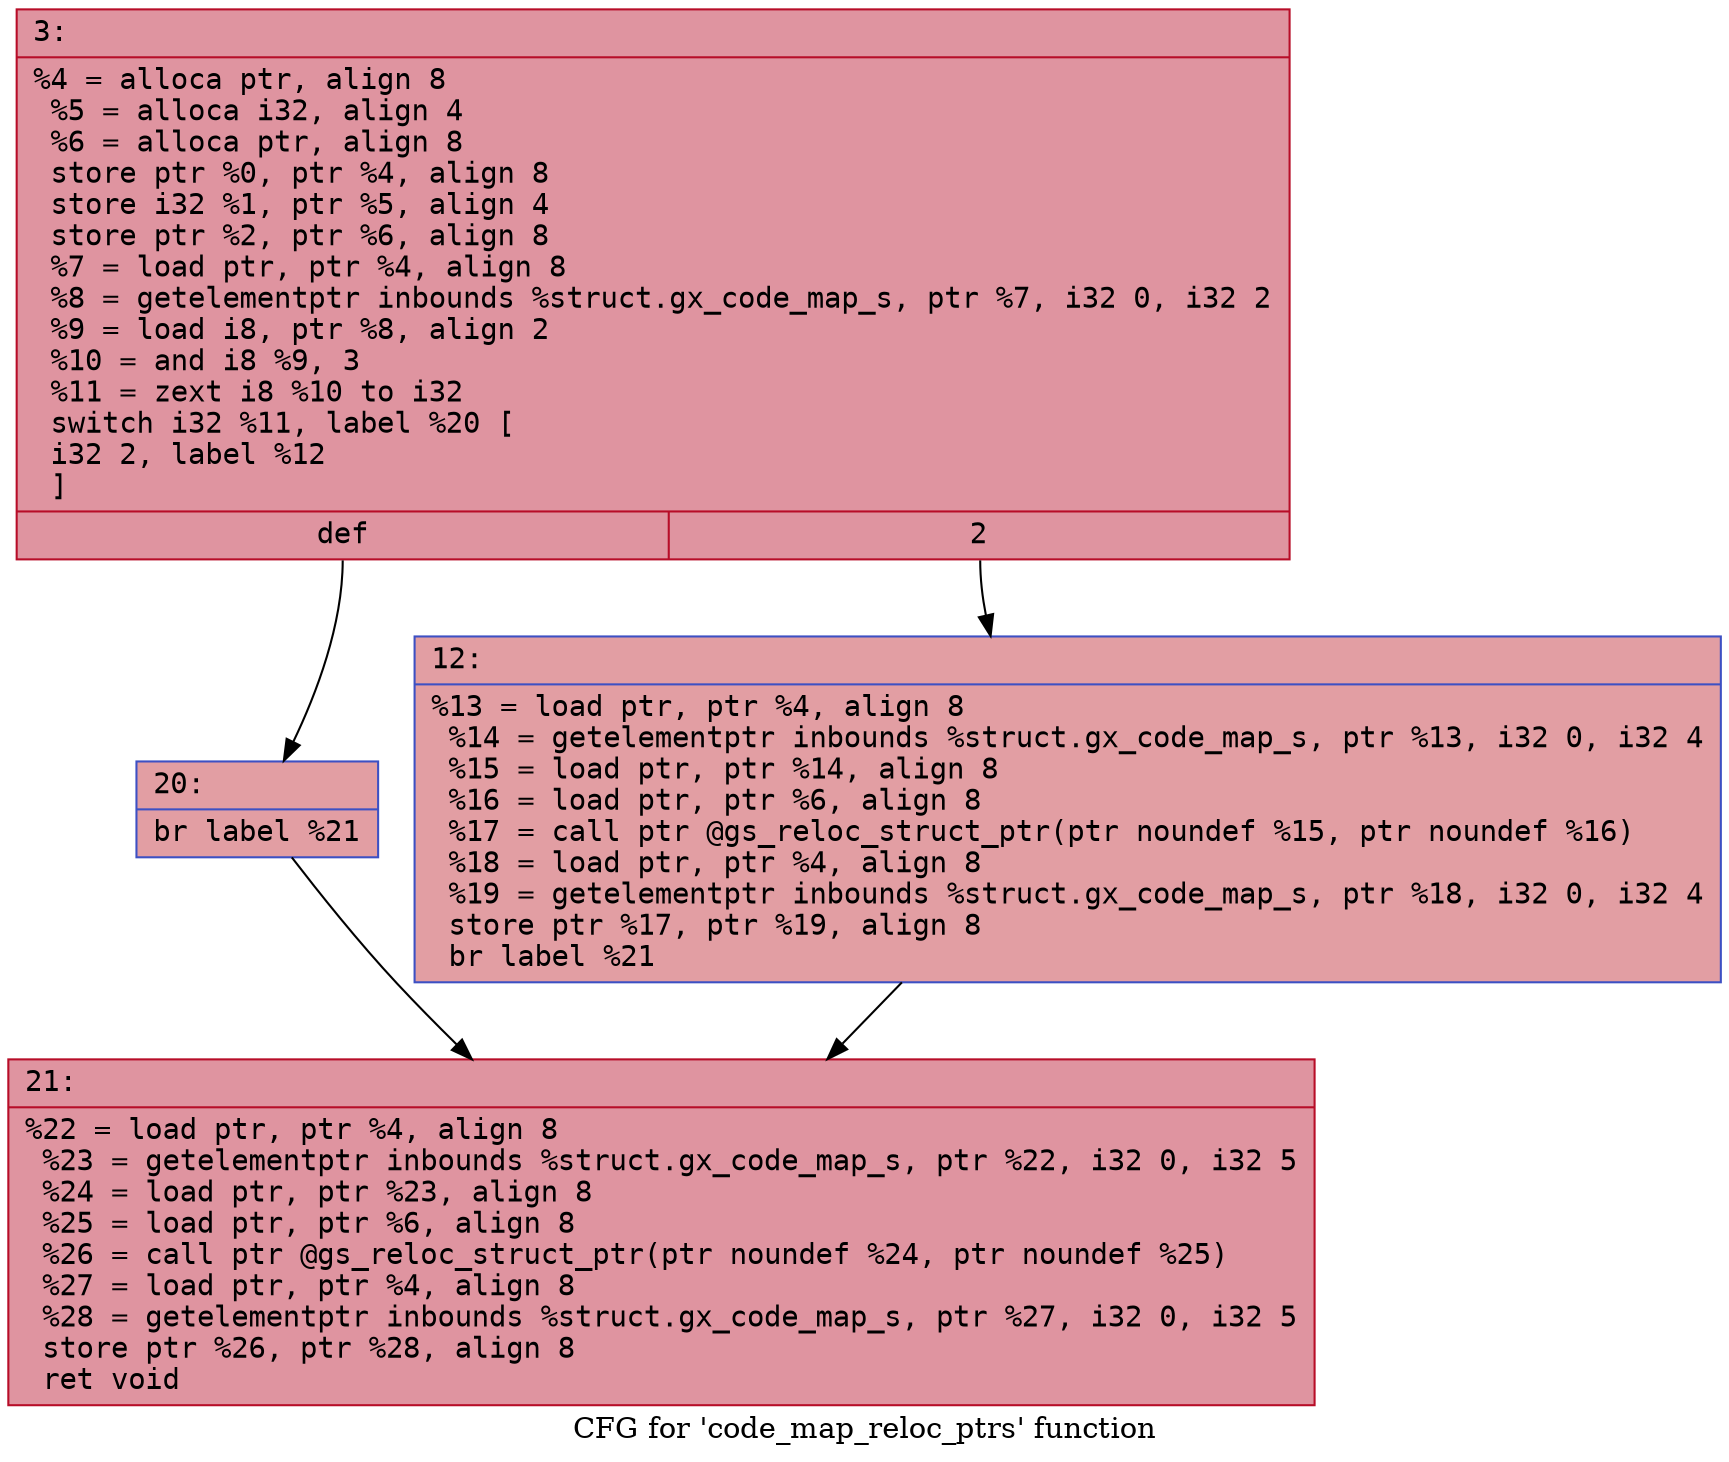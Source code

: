 digraph "CFG for 'code_map_reloc_ptrs' function" {
	label="CFG for 'code_map_reloc_ptrs' function";

	Node0x6000017fa940 [shape=record,color="#b70d28ff", style=filled, fillcolor="#b70d2870" fontname="Courier",label="{3:\l|  %4 = alloca ptr, align 8\l  %5 = alloca i32, align 4\l  %6 = alloca ptr, align 8\l  store ptr %0, ptr %4, align 8\l  store i32 %1, ptr %5, align 4\l  store ptr %2, ptr %6, align 8\l  %7 = load ptr, ptr %4, align 8\l  %8 = getelementptr inbounds %struct.gx_code_map_s, ptr %7, i32 0, i32 2\l  %9 = load i8, ptr %8, align 2\l  %10 = and i8 %9, 3\l  %11 = zext i8 %10 to i32\l  switch i32 %11, label %20 [\l    i32 2, label %12\l  ]\l|{<s0>def|<s1>2}}"];
	Node0x6000017fa940:s0 -> Node0x6000017fa9e0[tooltip="3 -> 20\nProbability 50.00%" ];
	Node0x6000017fa940:s1 -> Node0x6000017fa990[tooltip="3 -> 12\nProbability 50.00%" ];
	Node0x6000017fa990 [shape=record,color="#3d50c3ff", style=filled, fillcolor="#be242e70" fontname="Courier",label="{12:\l|  %13 = load ptr, ptr %4, align 8\l  %14 = getelementptr inbounds %struct.gx_code_map_s, ptr %13, i32 0, i32 4\l  %15 = load ptr, ptr %14, align 8\l  %16 = load ptr, ptr %6, align 8\l  %17 = call ptr @gs_reloc_struct_ptr(ptr noundef %15, ptr noundef %16)\l  %18 = load ptr, ptr %4, align 8\l  %19 = getelementptr inbounds %struct.gx_code_map_s, ptr %18, i32 0, i32 4\l  store ptr %17, ptr %19, align 8\l  br label %21\l}"];
	Node0x6000017fa990 -> Node0x6000017faa30[tooltip="12 -> 21\nProbability 100.00%" ];
	Node0x6000017fa9e0 [shape=record,color="#3d50c3ff", style=filled, fillcolor="#be242e70" fontname="Courier",label="{20:\l|  br label %21\l}"];
	Node0x6000017fa9e0 -> Node0x6000017faa30[tooltip="20 -> 21\nProbability 100.00%" ];
	Node0x6000017faa30 [shape=record,color="#b70d28ff", style=filled, fillcolor="#b70d2870" fontname="Courier",label="{21:\l|  %22 = load ptr, ptr %4, align 8\l  %23 = getelementptr inbounds %struct.gx_code_map_s, ptr %22, i32 0, i32 5\l  %24 = load ptr, ptr %23, align 8\l  %25 = load ptr, ptr %6, align 8\l  %26 = call ptr @gs_reloc_struct_ptr(ptr noundef %24, ptr noundef %25)\l  %27 = load ptr, ptr %4, align 8\l  %28 = getelementptr inbounds %struct.gx_code_map_s, ptr %27, i32 0, i32 5\l  store ptr %26, ptr %28, align 8\l  ret void\l}"];
}
